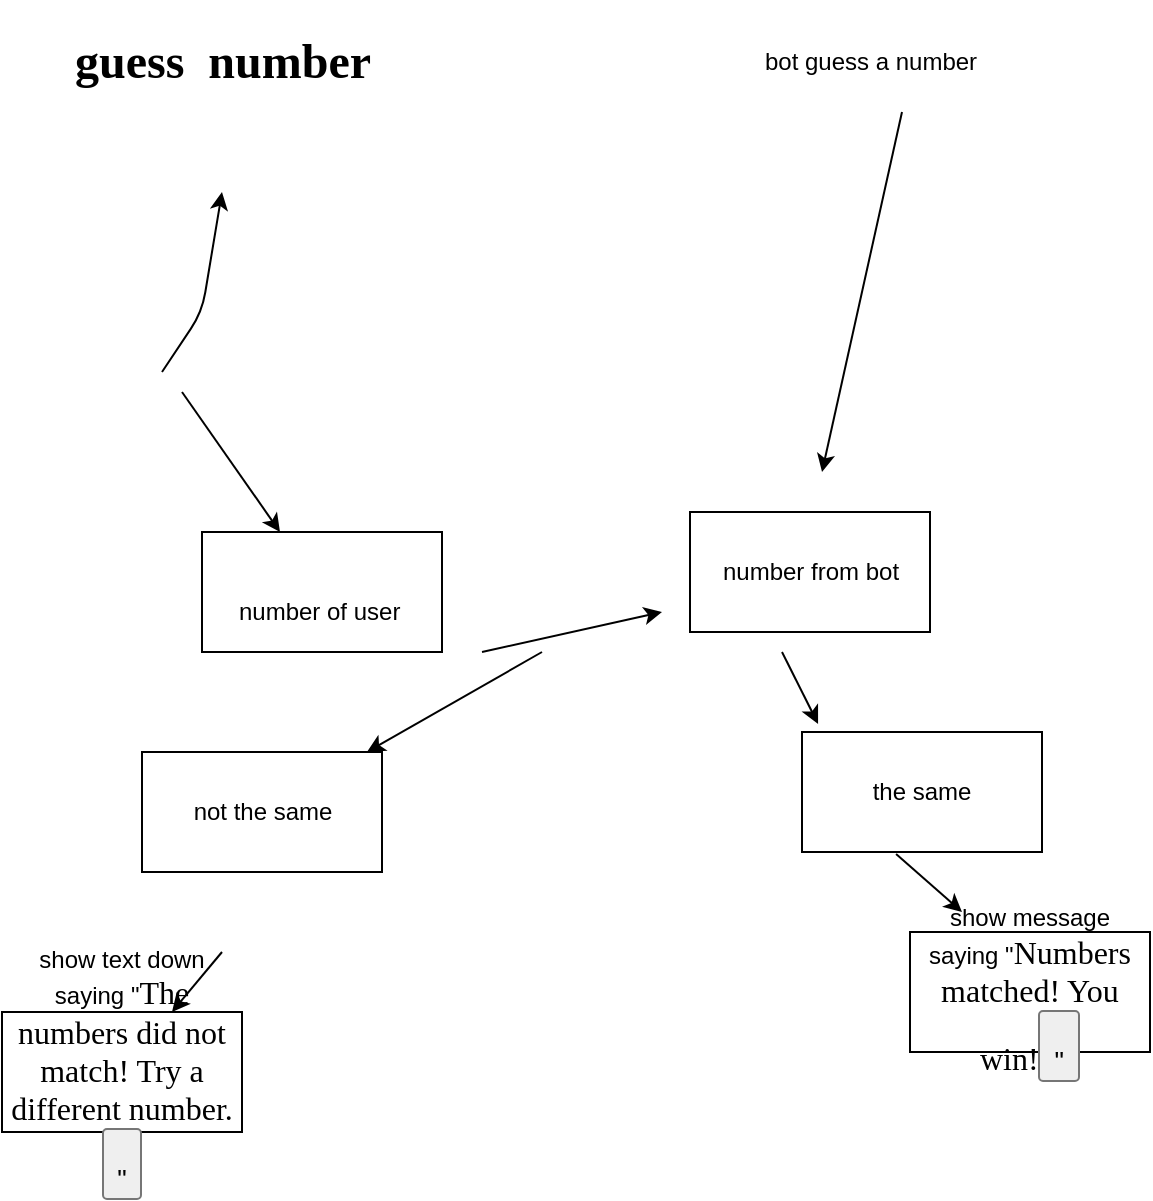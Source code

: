 <mxfile version="14.5.1" type="github">
  <diagram id="C5RBs43oDa-KdzZeNtuy" name="Page-1">
    <mxGraphModel dx="782" dy="776" grid="1" gridSize="10" guides="1" tooltips="1" connect="1" arrows="1" fold="1" page="1" pageScale="1" pageWidth="827" pageHeight="1169" math="0" shadow="0">
      <root>
        <mxCell id="WIyWlLk6GJQsqaUBKTNV-0" />
        <mxCell id="WIyWlLk6GJQsqaUBKTNV-1" parent="WIyWlLk6GJQsqaUBKTNV-0" />
        <mxCell id="nWYYjyuj7julqWqPPin5-0" value="&lt;h1 class=&quot;box1&quot; style=&quot;font-family: &amp;#34;times new roman&amp;#34;&quot;&gt;guess&amp;nbsp; number&lt;/h1&gt;" style="text;html=1;resizable=0;autosize=1;align=center;verticalAlign=middle;points=[];fillColor=none;strokeColor=none;rounded=0;" vertex="1" parent="WIyWlLk6GJQsqaUBKTNV-1">
          <mxGeometry x="100" y="50" width="160" height="50" as="geometry" />
        </mxCell>
        <mxCell id="nWYYjyuj7julqWqPPin5-1" value="" style="endArrow=classic;html=1;" edge="1" parent="WIyWlLk6GJQsqaUBKTNV-1">
          <mxGeometry width="50" height="50" relative="1" as="geometry">
            <mxPoint x="150" y="230" as="sourcePoint" />
            <mxPoint x="180" y="140" as="targetPoint" />
            <Array as="points">
              <mxPoint x="170" y="200" />
            </Array>
          </mxGeometry>
        </mxCell>
        <mxCell id="nWYYjyuj7julqWqPPin5-2" value="" style="endArrow=classic;html=1;" edge="1" parent="WIyWlLk6GJQsqaUBKTNV-1" target="nWYYjyuj7julqWqPPin5-3">
          <mxGeometry width="50" height="50" relative="1" as="geometry">
            <mxPoint x="160" y="240" as="sourcePoint" />
            <mxPoint x="240" y="360" as="targetPoint" />
          </mxGeometry>
        </mxCell>
        <mxCell id="nWYYjyuj7julqWqPPin5-3" value="" style="rounded=0;whiteSpace=wrap;html=1;" vertex="1" parent="WIyWlLk6GJQsqaUBKTNV-1">
          <mxGeometry x="170" y="310" width="120" height="60" as="geometry" />
        </mxCell>
        <mxCell id="nWYYjyuj7julqWqPPin5-4" value="number of user&amp;nbsp;" style="text;html=1;resizable=0;autosize=1;align=center;verticalAlign=middle;points=[];fillColor=none;strokeColor=none;rounded=0;" vertex="1" parent="WIyWlLk6GJQsqaUBKTNV-1">
          <mxGeometry x="180" y="340" width="100" height="20" as="geometry" />
        </mxCell>
        <mxCell id="nWYYjyuj7julqWqPPin5-5" value="" style="endArrow=classic;html=1;" edge="1" parent="WIyWlLk6GJQsqaUBKTNV-1">
          <mxGeometry width="50" height="50" relative="1" as="geometry">
            <mxPoint x="310" y="370" as="sourcePoint" />
            <mxPoint x="400" y="350" as="targetPoint" />
          </mxGeometry>
        </mxCell>
        <mxCell id="nWYYjyuj7julqWqPPin5-6" value="" style="rounded=0;whiteSpace=wrap;html=1;" vertex="1" parent="WIyWlLk6GJQsqaUBKTNV-1">
          <mxGeometry x="414" y="300" width="120" height="60" as="geometry" />
        </mxCell>
        <mxCell id="nWYYjyuj7julqWqPPin5-7" value="number from bot" style="text;html=1;resizable=0;autosize=1;align=center;verticalAlign=middle;points=[];fillColor=none;strokeColor=none;rounded=0;" vertex="1" parent="WIyWlLk6GJQsqaUBKTNV-1">
          <mxGeometry x="424" y="320" width="100" height="20" as="geometry" />
        </mxCell>
        <mxCell id="nWYYjyuj7julqWqPPin5-8" value="bot guess a number" style="text;html=1;resizable=0;autosize=1;align=center;verticalAlign=middle;points=[];fillColor=none;strokeColor=none;rounded=0;" vertex="1" parent="WIyWlLk6GJQsqaUBKTNV-1">
          <mxGeometry x="444" y="65" width="120" height="20" as="geometry" />
        </mxCell>
        <mxCell id="nWYYjyuj7julqWqPPin5-9" value="" style="endArrow=classic;html=1;" edge="1" parent="WIyWlLk6GJQsqaUBKTNV-1">
          <mxGeometry width="50" height="50" relative="1" as="geometry">
            <mxPoint x="520" y="100" as="sourcePoint" />
            <mxPoint x="480" y="280" as="targetPoint" />
          </mxGeometry>
        </mxCell>
        <mxCell id="nWYYjyuj7julqWqPPin5-10" value="" style="endArrow=classic;html=1;" edge="1" parent="WIyWlLk6GJQsqaUBKTNV-1" target="nWYYjyuj7julqWqPPin5-11">
          <mxGeometry width="50" height="50" relative="1" as="geometry">
            <mxPoint x="340" y="370" as="sourcePoint" />
            <mxPoint x="200" y="460" as="targetPoint" />
          </mxGeometry>
        </mxCell>
        <mxCell id="nWYYjyuj7julqWqPPin5-11" value="" style="rounded=0;whiteSpace=wrap;html=1;" vertex="1" parent="WIyWlLk6GJQsqaUBKTNV-1">
          <mxGeometry x="140" y="420" width="120" height="60" as="geometry" />
        </mxCell>
        <mxCell id="nWYYjyuj7julqWqPPin5-12" value="not the same" style="text;html=1;resizable=0;autosize=1;align=center;verticalAlign=middle;points=[];fillColor=none;strokeColor=none;rounded=0;" vertex="1" parent="WIyWlLk6GJQsqaUBKTNV-1">
          <mxGeometry x="160" y="440" width="80" height="20" as="geometry" />
        </mxCell>
        <mxCell id="nWYYjyuj7julqWqPPin5-14" value="" style="endArrow=classic;html=1;" edge="1" parent="WIyWlLk6GJQsqaUBKTNV-1" target="nWYYjyuj7julqWqPPin5-15">
          <mxGeometry width="50" height="50" relative="1" as="geometry">
            <mxPoint x="180" y="520" as="sourcePoint" />
            <mxPoint x="210" y="480" as="targetPoint" />
          </mxGeometry>
        </mxCell>
        <mxCell id="nWYYjyuj7julqWqPPin5-15" value="show text down saying &quot;&lt;span style=&quot;font-family: &amp;#34;times new roman&amp;#34; ; font-size: medium&quot;&gt;The numbers did not match! Try a different number.&lt;/span&gt;&lt;button id=&quot;button2&quot;&gt;&lt;br&gt;&quot;&lt;br&gt;&lt;/button&gt;" style="rounded=0;whiteSpace=wrap;html=1;" vertex="1" parent="WIyWlLk6GJQsqaUBKTNV-1">
          <mxGeometry x="70" y="550" width="120" height="60" as="geometry" />
        </mxCell>
        <mxCell id="nWYYjyuj7julqWqPPin5-18" value="the same" style="rounded=0;whiteSpace=wrap;html=1;" vertex="1" parent="WIyWlLk6GJQsqaUBKTNV-1">
          <mxGeometry x="470" y="410" width="120" height="60" as="geometry" />
        </mxCell>
        <mxCell id="nWYYjyuj7julqWqPPin5-19" value="" style="endArrow=classic;html=1;entryX=0.067;entryY=-0.067;entryDx=0;entryDy=0;entryPerimeter=0;" edge="1" parent="WIyWlLk6GJQsqaUBKTNV-1" target="nWYYjyuj7julqWqPPin5-18">
          <mxGeometry width="50" height="50" relative="1" as="geometry">
            <mxPoint x="460" y="370" as="sourcePoint" />
            <mxPoint x="460" y="420" as="targetPoint" />
          </mxGeometry>
        </mxCell>
        <mxCell id="nWYYjyuj7julqWqPPin5-20" value="" style="endArrow=classic;html=1;exitX=0.392;exitY=1.017;exitDx=0;exitDy=0;exitPerimeter=0;" edge="1" parent="WIyWlLk6GJQsqaUBKTNV-1" source="nWYYjyuj7julqWqPPin5-18">
          <mxGeometry width="50" height="50" relative="1" as="geometry">
            <mxPoint x="514" y="540" as="sourcePoint" />
            <mxPoint x="550" y="500" as="targetPoint" />
          </mxGeometry>
        </mxCell>
        <mxCell id="nWYYjyuj7julqWqPPin5-21" value="show message saying &quot;&lt;span style=&quot;font-family: &amp;#34;times new roman&amp;#34; ; font-size: medium&quot;&gt;Numbers matched! You win!&lt;/span&gt;&lt;button id=&quot;button2&quot;&gt;&lt;br&gt;&quot;&lt;br&gt;&lt;/button&gt;" style="rounded=0;whiteSpace=wrap;html=1;" vertex="1" parent="WIyWlLk6GJQsqaUBKTNV-1">
          <mxGeometry x="524" y="510" width="120" height="60" as="geometry" />
        </mxCell>
      </root>
    </mxGraphModel>
  </diagram>
</mxfile>
